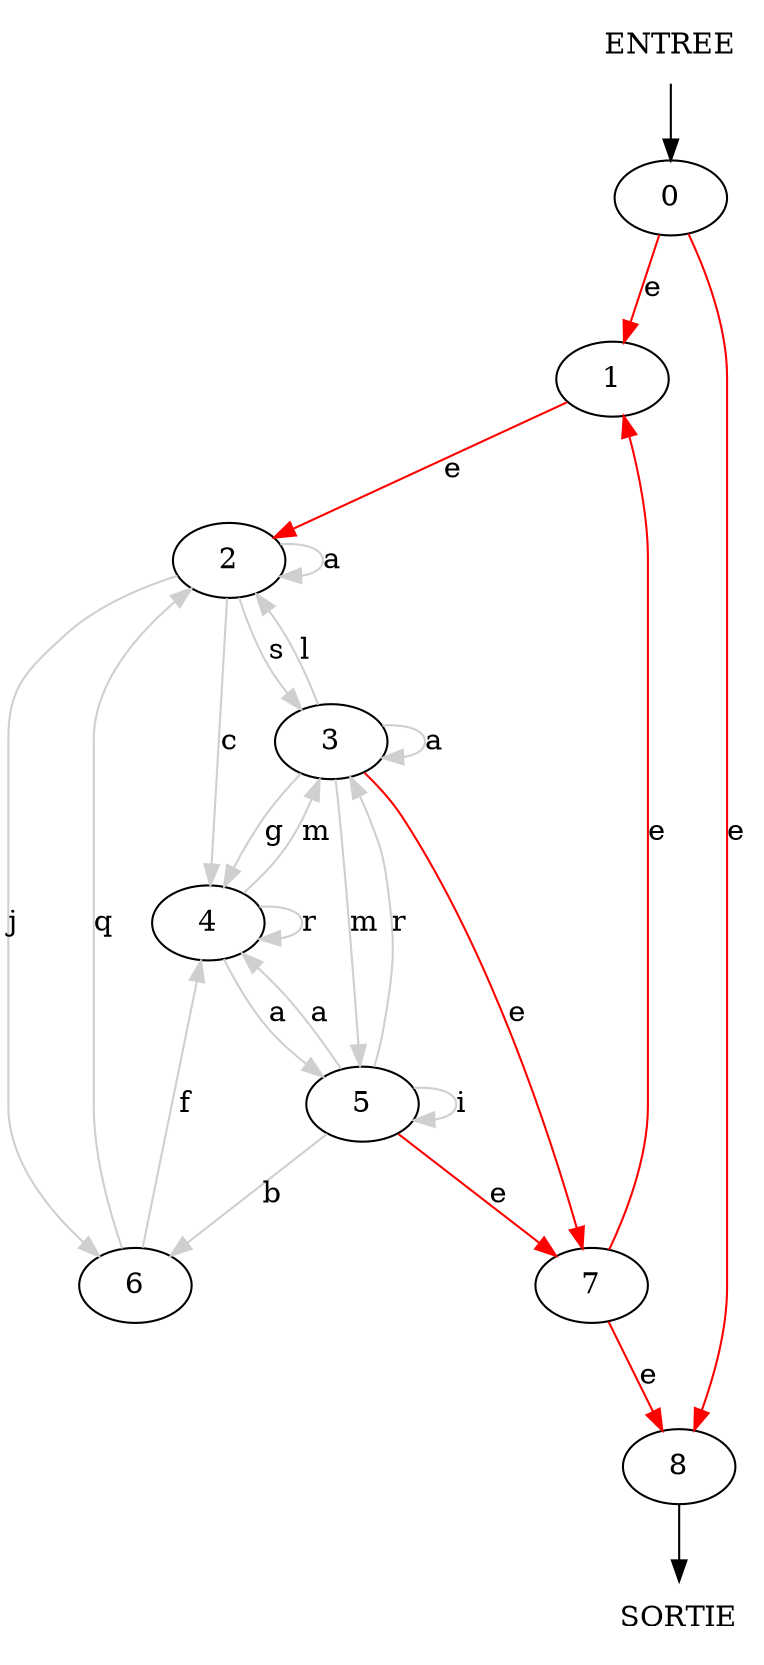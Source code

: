 digraph test_graph{
e[ label="ENTREE" shape=none]
s[ label="SORTIE" shape=none]
0 [label="0"]
1 [label="1"]
2 [label="2"]
3 [label="3"]
4 [label="4"]
5 [label="5"]
6 [label="6"]
7 [label="7"]
8 [label="8"];
e -> 0  ;
0 -> 1 [label="e" color=red ] 
0 -> 8 [label="e" color=red ] 
1 -> 2 [label="e" color=red ] 
2 -> 2 [label="a" color=grey81 ] 
2 -> 3 [label="s" color=grey81 ] 
2 -> 4 [label="c" color=grey81 ] 
2 -> 6 [label="j" color=grey81 ] 
3 -> 2 [label="l" color=grey81 ] 
3 -> 3 [label="a" color=grey81 ] 
3 -> 4 [label="g" color=grey81 ] 
3 -> 5 [label="m" color=grey81 ] 
3 -> 7 [label="e" color=red ] 
4 -> 3 [label="m" color=grey81 ] 
4 -> 4 [label="r" color=grey81 ] 
4 -> 5 [label="a" color=grey81 ] 
5 -> 3 [label="r" color=grey81 ] 
5 -> 4 [label="a" color=grey81 ] 
5 -> 5 [label="i" color=grey81 ] 
5 -> 6 [label="b" color=grey81 ] 
5 -> 7 [label="e" color=red ] 
6 -> 2 [label="q" color=grey81 ] 
6 -> 4 [label="f" color=grey81 ] 
7 -> 1 [label="e" color=red ] 
7 -> 8 [label="e" color=red ] 
8 -> s ;}